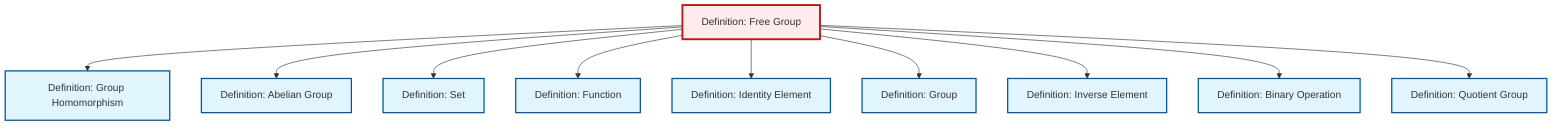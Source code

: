 graph TD
    classDef definition fill:#e1f5fe,stroke:#01579b,stroke-width:2px
    classDef theorem fill:#f3e5f5,stroke:#4a148c,stroke-width:2px
    classDef axiom fill:#fff3e0,stroke:#e65100,stroke-width:2px
    classDef example fill:#e8f5e9,stroke:#1b5e20,stroke-width:2px
    classDef current fill:#ffebee,stroke:#b71c1c,stroke-width:3px
    def-free-group["Definition: Free Group"]:::definition
    def-binary-operation["Definition: Binary Operation"]:::definition
    def-homomorphism["Definition: Group Homomorphism"]:::definition
    def-inverse-element["Definition: Inverse Element"]:::definition
    def-abelian-group["Definition: Abelian Group"]:::definition
    def-group["Definition: Group"]:::definition
    def-quotient-group["Definition: Quotient Group"]:::definition
    def-set["Definition: Set"]:::definition
    def-function["Definition: Function"]:::definition
    def-identity-element["Definition: Identity Element"]:::definition
    def-free-group --> def-homomorphism
    def-free-group --> def-abelian-group
    def-free-group --> def-set
    def-free-group --> def-function
    def-free-group --> def-identity-element
    def-free-group --> def-group
    def-free-group --> def-inverse-element
    def-free-group --> def-binary-operation
    def-free-group --> def-quotient-group
    class def-free-group current